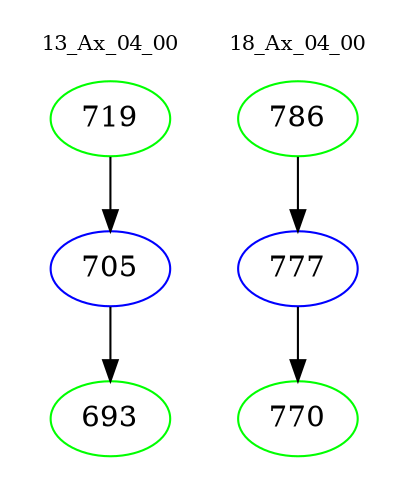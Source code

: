 digraph{
subgraph cluster_0 {
color = white
label = "13_Ax_04_00";
fontsize=10;
T0_719 [label="719", color="green"]
T0_719 -> T0_705 [color="black"]
T0_705 [label="705", color="blue"]
T0_705 -> T0_693 [color="black"]
T0_693 [label="693", color="green"]
}
subgraph cluster_1 {
color = white
label = "18_Ax_04_00";
fontsize=10;
T1_786 [label="786", color="green"]
T1_786 -> T1_777 [color="black"]
T1_777 [label="777", color="blue"]
T1_777 -> T1_770 [color="black"]
T1_770 [label="770", color="green"]
}
}
